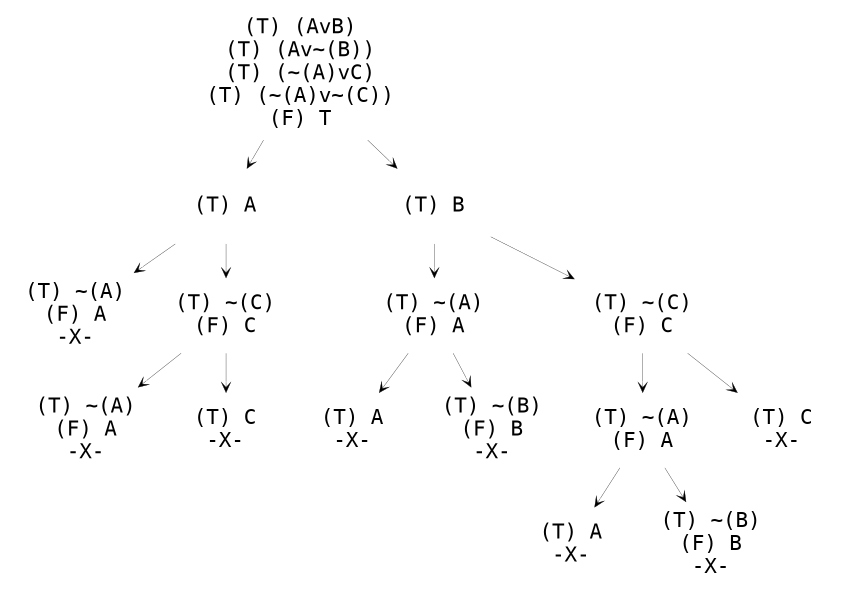 digraph g {
graph[nodesep=0.1, ranksep=0.2];
node[shape=plaintext, fontname="Courier", fontsize=10];
edge[arrowsize=0.5, arrowhead=vee,  penwidth=0.15];
node1[label="(T) (AvB)\n(T) (Av~(B))\n(T) (~(A)vC)\n(T) (~(A)v~(C))\n(F) T"];
node2[label="(T) A"];
node3[label="(T) ~(A)\n(F) A\n-X-"];
node2 -> node3;
node4[label="(T) ~(C)\n(F) C"];
node5[label="(T) ~(A)\n(F) A\n-X-"];
node4 -> node5;
node6[label="(T) C\n-X-"];
node4 -> node6;
node2 -> node4;
node1 -> node2;
node7[label="(T) B"];
node8[label="(T) ~(A)\n(F) A"];
node9[label="(T) A\n-X-"];
node8 -> node9;
node10[label="(T) ~(B)\n(F) B\n-X-"];
node8 -> node10;
node7 -> node8;
node11[label="(T) ~(C)\n(F) C"];
node12[label="(T) ~(A)\n(F) A"];
node13[label="(T) A\n-X-"];
node12 -> node13;
node14[label="(T) ~(B)\n(F) B\n-X-"];
node12 -> node14;
node11 -> node12;
node15[label="(T) C\n-X-"];
node11 -> node15;
node7 -> node11;
node1 -> node7;
}